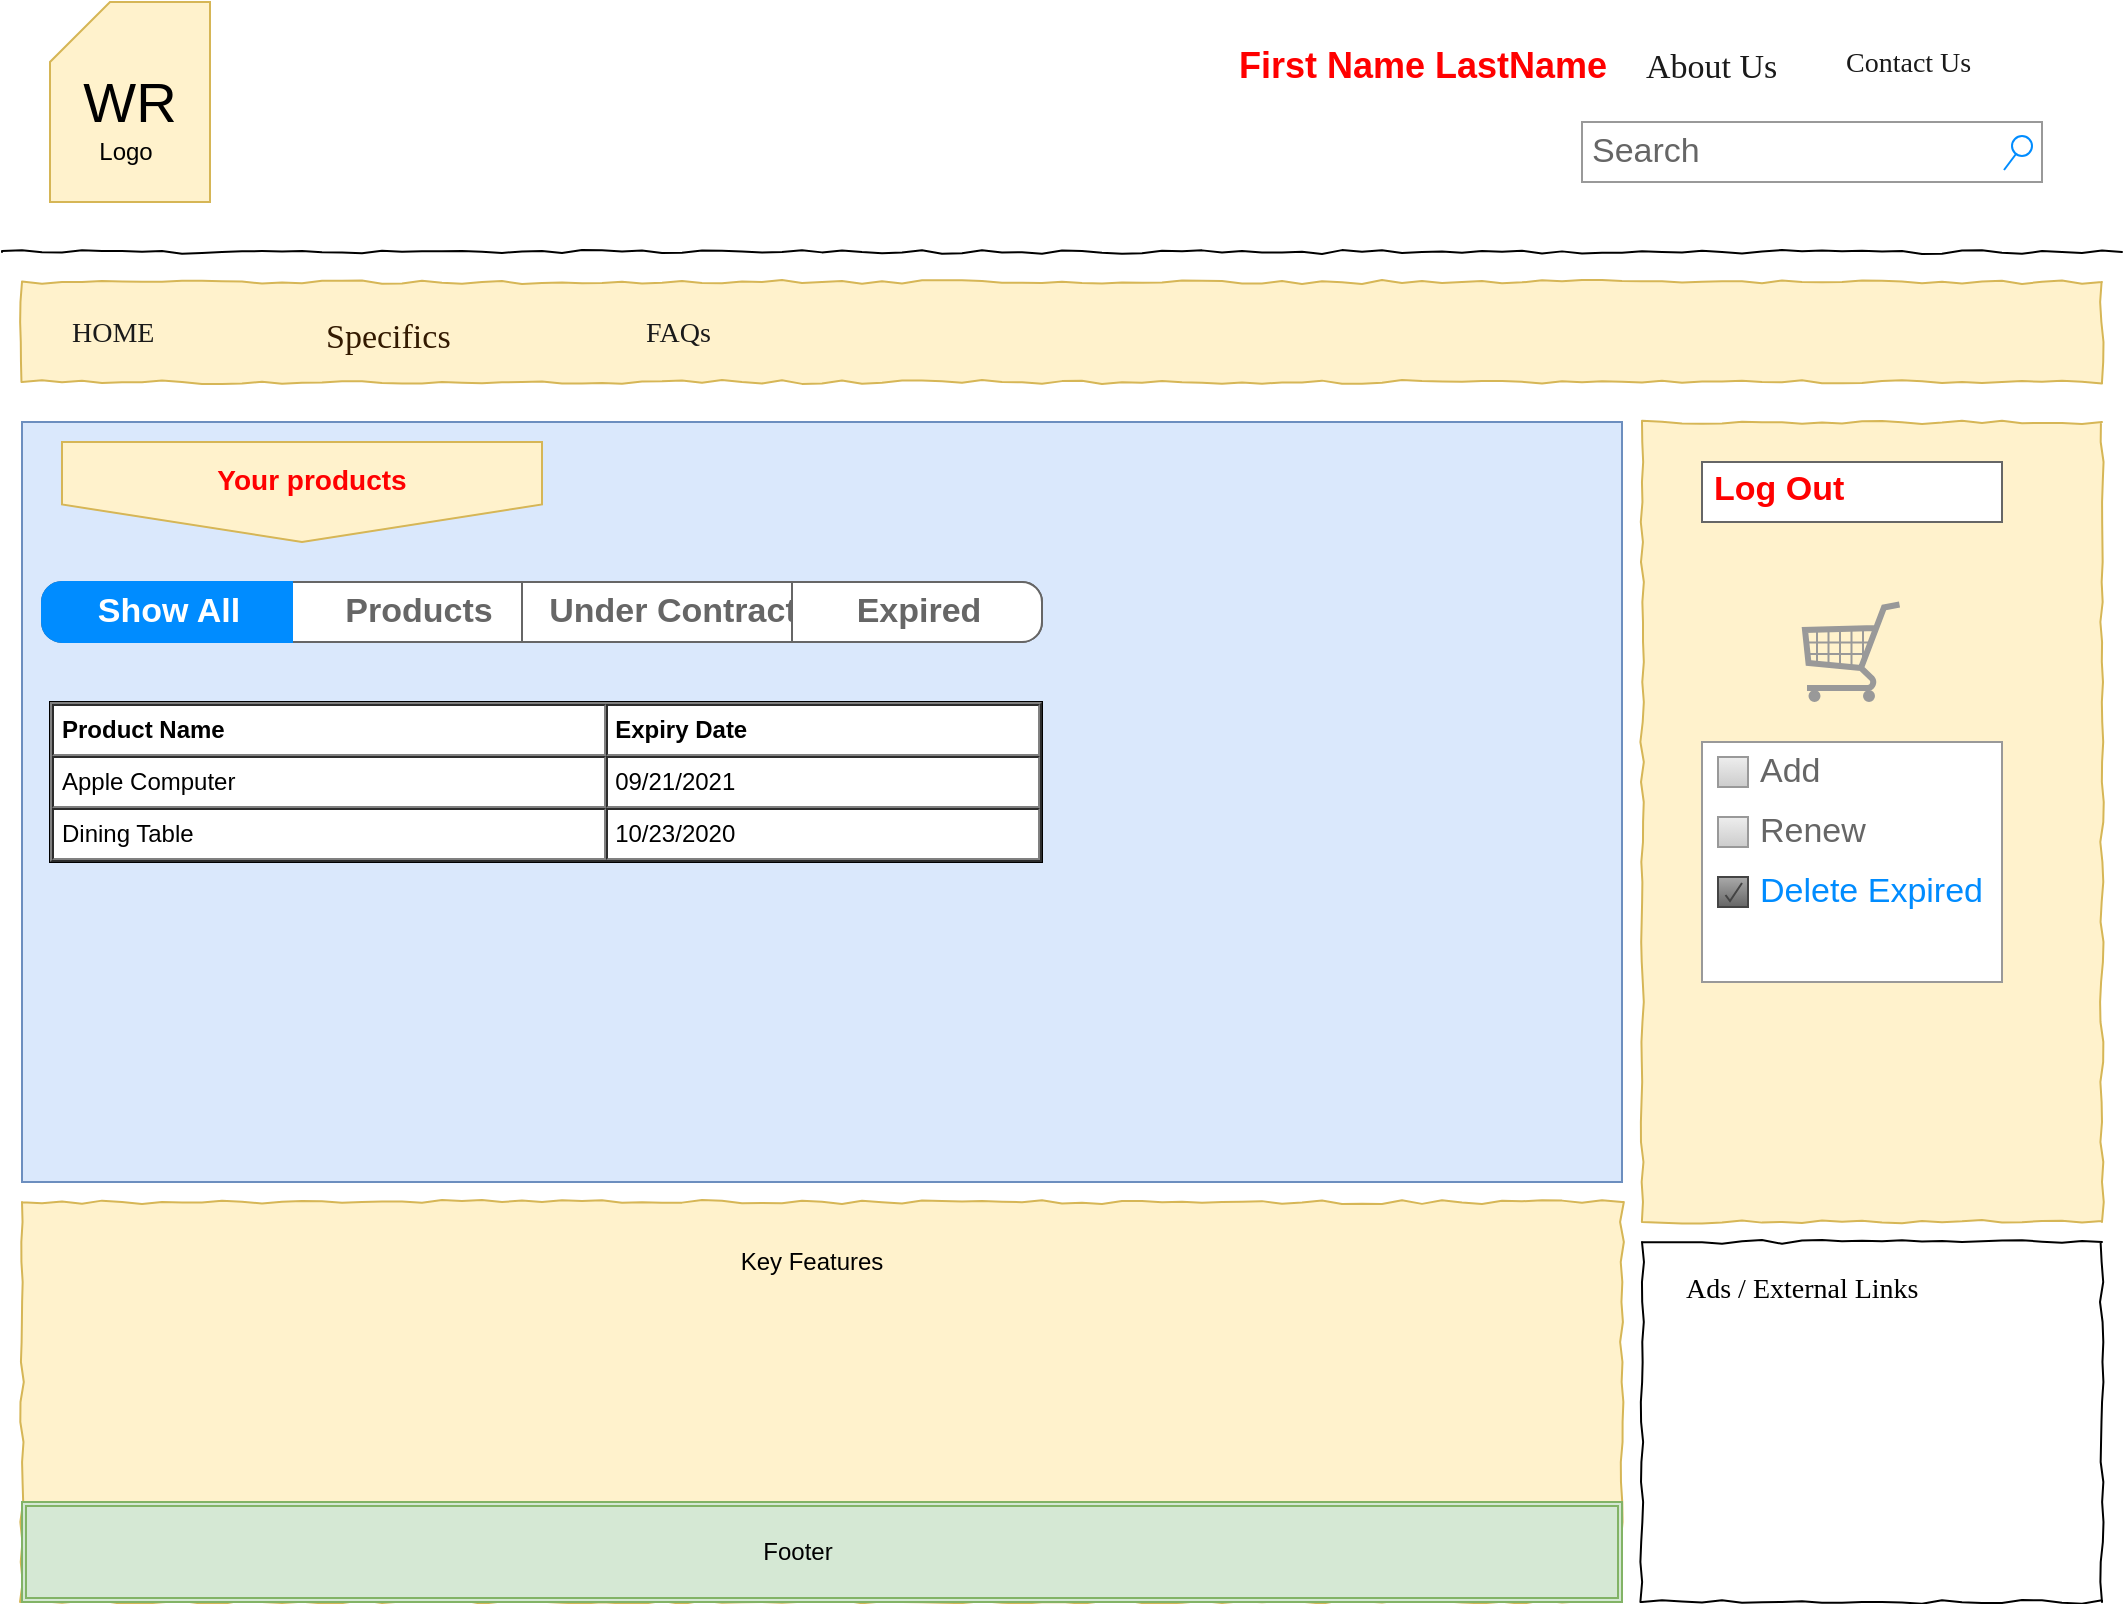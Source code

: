 <mxfile version="13.6.6" type="github">
  <diagram name="Page-1" id="03018318-947c-dd8e-b7a3-06fadd420f32">
    <mxGraphModel dx="1022" dy="580" grid="1" gridSize="10" guides="1" tooltips="1" connect="1" arrows="1" fold="1" page="1" pageScale="1" pageWidth="1100" pageHeight="850" background="#ffffff" math="0" shadow="0">
      <root>
        <mxCell id="0" />
        <mxCell id="1" parent="0" />
        <mxCell id="677b7b8949515195-4" value="&lt;font style=&quot;font-size: 17px&quot; color=&quot;#1a1a1a&quot;&gt;About Us&lt;/font&gt;" style="text;html=1;points=[];align=left;verticalAlign=top;spacingTop=-4;fontSize=14;fontFamily=Verdana" parent="1" vertex="1">
          <mxGeometry x="840" y="40" width="60" height="20" as="geometry" />
        </mxCell>
        <mxCell id="677b7b8949515195-5" value="&lt;font color=&quot;#1a1a1a&quot;&gt;Contact Us&lt;/font&gt;" style="text;html=1;points=[];align=left;verticalAlign=top;spacingTop=-4;fontSize=14;fontFamily=Verdana" parent="1" vertex="1">
          <mxGeometry x="940" y="40" width="60" height="20" as="geometry" />
        </mxCell>
        <mxCell id="677b7b8949515195-9" value="" style="line;strokeWidth=1;html=1;rounded=0;shadow=0;labelBackgroundColor=none;fillColor=none;fontFamily=Verdana;fontSize=14;fontColor=#000000;align=center;comic=1;" parent="1" vertex="1">
          <mxGeometry x="20" y="140" width="1060" height="10" as="geometry" />
        </mxCell>
        <mxCell id="677b7b8949515195-10" value="" style="whiteSpace=wrap;html=1;rounded=0;shadow=0;labelBackgroundColor=none;strokeWidth=1;fillColor=#fff2cc;fontFamily=Verdana;fontSize=12;align=center;comic=1;strokeColor=#d6b656;" parent="1" vertex="1">
          <mxGeometry x="30" y="160" width="1040" height="50" as="geometry" />
        </mxCell>
        <mxCell id="677b7b8949515195-11" value="&lt;font color=&quot;#1a1a1a&quot;&gt;HOME&lt;/font&gt;" style="text;html=1;points=[];align=left;verticalAlign=top;spacingTop=-4;fontSize=14;fontFamily=Verdana" parent="1" vertex="1">
          <mxGeometry x="53" y="175" width="58" height="15" as="geometry" />
        </mxCell>
        <mxCell id="677b7b8949515195-12" value="&lt;font size=&quot;1&quot; color=&quot;#331a00&quot;&gt;&lt;span style=&quot;font-size: 17px&quot;&gt;Specifics&lt;/span&gt;&lt;/font&gt;" style="text;html=1;points=[];align=left;verticalAlign=top;spacingTop=-4;fontSize=14;fontFamily=Verdana" parent="1" vertex="1">
          <mxGeometry x="180" y="175" width="58" height="20" as="geometry" />
        </mxCell>
        <mxCell id="677b7b8949515195-13" value="&lt;font color=&quot;#1a1a1a&quot;&gt;FAQs&lt;/font&gt;" style="text;html=1;points=[];align=left;verticalAlign=top;spacingTop=-4;fontSize=14;fontFamily=Verdana" parent="1" vertex="1">
          <mxGeometry x="340" y="175" width="58" height="20" as="geometry" />
        </mxCell>
        <mxCell id="677b7b8949515195-15" value="&lt;div style=&quot;text-align: justify&quot;&gt;&lt;br&gt;&lt;/div&gt;&lt;div style=&quot;text-align: justify&quot;&gt;&lt;br&gt;&lt;/div&gt;&lt;div style=&quot;text-align: justify&quot;&gt;&lt;br&gt;&lt;/div&gt;" style="whiteSpace=wrap;html=1;rounded=0;shadow=0;labelBackgroundColor=none;strokeWidth=1;fillColor=#fff2cc;fontFamily=Verdana;fontSize=12;align=center;verticalAlign=top;spacing=10;comic=1;strokeColor=#d6b656;" parent="1" vertex="1">
          <mxGeometry x="30" y="620" width="800" height="200" as="geometry" />
        </mxCell>
        <mxCell id="677b7b8949515195-16" value="" style="verticalLabelPosition=bottom;shadow=0;dashed=0;align=center;html=1;verticalAlign=top;strokeWidth=1;shape=mxgraph.mockup.graphics.simpleIcon;strokeColor=#999999;rounded=0;labelBackgroundColor=none;fontFamily=Verdana;fontSize=14;fontColor=#000000;comic=1;" parent="1" vertex="1">
          <mxGeometry x="30" y="230" width="800" height="160" as="geometry" />
        </mxCell>
        <mxCell id="677b7b8949515195-25" value="" style="whiteSpace=wrap;html=1;rounded=0;shadow=0;labelBackgroundColor=none;strokeWidth=1;fillColor=#fff2cc;fontFamily=Verdana;fontSize=12;align=center;comic=1;strokeColor=#d6b656;" parent="1" vertex="1">
          <mxGeometry x="840" y="230" width="230" height="400" as="geometry" />
        </mxCell>
        <mxCell id="677b7b8949515195-26" value="" style="whiteSpace=wrap;html=1;rounded=0;shadow=0;labelBackgroundColor=none;strokeWidth=1;fillColor=none;fontFamily=Verdana;fontSize=12;align=center;comic=1;" parent="1" vertex="1">
          <mxGeometry x="840" y="640" width="230" height="180" as="geometry" />
        </mxCell>
        <mxCell id="677b7b8949515195-42" value="Ads / External Links" style="text;html=1;points=[];align=left;verticalAlign=top;spacingTop=-4;fontSize=14;fontFamily=Verdana" parent="1" vertex="1">
          <mxGeometry x="860" y="653" width="170" height="20" as="geometry" />
        </mxCell>
        <mxCell id="KRlAYUap2JPR7RObYWZh-1" value="" style="text;spacingTop=-5;whiteSpace=wrap;html=1;align=left;fontSize=12;fontFamily=Helvetica;fillColor=#dae8fc;strokeColor=#6c8ebf;" parent="1" vertex="1">
          <mxGeometry x="30" y="230" width="800" height="380" as="geometry" />
        </mxCell>
        <mxCell id="KRlAYUap2JPR7RObYWZh-3" value="Search" style="strokeWidth=1;shadow=0;dashed=0;align=center;html=1;shape=mxgraph.mockup.forms.searchBox;strokeColor=#999999;mainText=;strokeColor2=#008cff;fontColor=#666666;fontSize=17;align=left;spacingLeft=3;" parent="1" vertex="1">
          <mxGeometry x="810" y="80" width="230" height="30" as="geometry" />
        </mxCell>
        <mxCell id="KRlAYUap2JPR7RObYWZh-27" value="&lt;font style=&quot;font-size: 28px&quot;&gt;WR&lt;/font&gt;" style="shape=card;whiteSpace=wrap;html=1;fillColor=#fff2cc;strokeColor=#d6b656;" parent="1" vertex="1">
          <mxGeometry x="44" y="20" width="80" height="100" as="geometry" />
        </mxCell>
        <mxCell id="KRlAYUap2JPR7RObYWZh-29" value="Logo" style="text;html=1;strokeColor=none;fillColor=none;align=center;verticalAlign=middle;whiteSpace=wrap;rounded=0;" parent="1" vertex="1">
          <mxGeometry x="62" y="85" width="40" height="20" as="geometry" />
        </mxCell>
        <mxCell id="KRlAYUap2JPR7RObYWZh-37" value="" style="shape=ext;double=1;rounded=0;whiteSpace=wrap;html=1;fillColor=#d5e8d4;strokeColor=#82b366;" parent="1" vertex="1">
          <mxGeometry x="30" y="770" width="800" height="50" as="geometry" />
        </mxCell>
        <mxCell id="KRlAYUap2JPR7RObYWZh-38" value="Footer" style="text;html=1;strokeColor=none;fillColor=none;align=center;verticalAlign=middle;whiteSpace=wrap;rounded=0;" parent="1" vertex="1">
          <mxGeometry x="398" y="785" width="40" height="20" as="geometry" />
        </mxCell>
        <mxCell id="KRlAYUap2JPR7RObYWZh-40" value="Key Features" style="text;html=1;strokeColor=none;fillColor=none;align=center;verticalAlign=middle;whiteSpace=wrap;rounded=0;" parent="1" vertex="1">
          <mxGeometry x="260" y="640" width="330" height="20" as="geometry" />
        </mxCell>
        <mxCell id="HI-Tlmswq7qIfEQIFU9T-1" value="&lt;font color=&quot;#ff0000&quot; style=&quot;font-size: 18px&quot;&gt;First Name LastName&lt;/font&gt;" style="text;strokeColor=none;fillColor=none;html=1;fontSize=24;fontStyle=1;verticalAlign=middle;align=center;" parent="1" vertex="1">
          <mxGeometry x="570" y="30" width="320" height="40" as="geometry" />
        </mxCell>
        <mxCell id="HI-Tlmswq7qIfEQIFU9T-2" value="" style="verticalLabelPosition=bottom;shadow=0;dashed=0;align=center;html=1;verticalAlign=top;strokeWidth=1;shape=mxgraph.mockup.misc.shoppingCart;strokeColor=#999999;" parent="1" vertex="1">
          <mxGeometry x="920" y="320" width="50" height="50" as="geometry" />
        </mxCell>
        <mxCell id="HI-Tlmswq7qIfEQIFU9T-3" value="&lt;b&gt;&lt;font color=&quot;#ff0000&quot;&gt;Log Out&lt;/font&gt;&lt;/b&gt;" style="strokeWidth=1;shadow=0;dashed=0;align=center;html=1;shape=mxgraph.mockup.text.textBox;fontColor=#666666;align=left;fontSize=17;spacingLeft=4;spacingTop=-3;strokeColor=#666666;mainText=" parent="1" vertex="1">
          <mxGeometry x="870" y="250" width="150" height="30" as="geometry" />
        </mxCell>
        <mxCell id="HI-Tlmswq7qIfEQIFU9T-12" value="" style="shape=offPageConnector;whiteSpace=wrap;html=1;fillColor=#fff2cc;strokeColor=#d6b656;" parent="1" vertex="1">
          <mxGeometry x="50" y="240" width="240" height="50" as="geometry" />
        </mxCell>
        <mxCell id="HI-Tlmswq7qIfEQIFU9T-13" value="&lt;br style=&quot;font-size: 14px;&quot;&gt;Your products" style="text;html=1;strokeColor=none;fillColor=none;align=center;verticalAlign=middle;whiteSpace=wrap;rounded=0;fontStyle=1;fontSize=14;fontColor=#FF0000;" parent="1" vertex="1">
          <mxGeometry x="100" y="240" width="150" height="20" as="geometry" />
        </mxCell>
        <mxCell id="HI-Tlmswq7qIfEQIFU9T-14" value="" style="strokeWidth=1;shadow=0;dashed=0;align=center;html=1;shape=mxgraph.mockup.rrect;rSize=10;fillColor=#ffffff;strokeColor=#666666;fontSize=14;fontColor=#FF0000;" parent="1" vertex="1">
          <mxGeometry x="40" y="310" width="500" height="30" as="geometry" />
        </mxCell>
        <mxCell id="HI-Tlmswq7qIfEQIFU9T-15" value="Products" style="strokeColor=inherit;fillColor=inherit;gradientColor=inherit;strokeWidth=1;shadow=0;dashed=0;align=center;html=1;shape=mxgraph.mockup.rrect;rSize=0;fontSize=17;fontColor=#666666;fontStyle=1;resizeHeight=1;" parent="HI-Tlmswq7qIfEQIFU9T-14" vertex="1">
          <mxGeometry width="125" height="30" relative="1" as="geometry">
            <mxPoint x="125" as="offset" />
          </mxGeometry>
        </mxCell>
        <mxCell id="HI-Tlmswq7qIfEQIFU9T-16" value="Under Contract" style="strokeColor=inherit;fillColor=inherit;gradientColor=inherit;strokeWidth=1;shadow=0;dashed=0;align=center;html=1;shape=mxgraph.mockup.rrect;rSize=0;fontSize=17;fontColor=#666666;fontStyle=1;resizeHeight=1;" parent="HI-Tlmswq7qIfEQIFU9T-14" vertex="1">
          <mxGeometry width="150" height="30" relative="1" as="geometry">
            <mxPoint x="240" as="offset" />
          </mxGeometry>
        </mxCell>
        <mxCell id="HI-Tlmswq7qIfEQIFU9T-17" value="Expired" style="strokeColor=inherit;fillColor=inherit;gradientColor=inherit;strokeWidth=1;shadow=0;dashed=0;align=center;html=1;shape=mxgraph.mockup.rightButton;rSize=10;fontSize=17;fontColor=#666666;fontStyle=1;resizeHeight=1;" parent="HI-Tlmswq7qIfEQIFU9T-14" vertex="1">
          <mxGeometry x="1" width="125" height="30" relative="1" as="geometry">
            <mxPoint x="-125" as="offset" />
          </mxGeometry>
        </mxCell>
        <mxCell id="HI-Tlmswq7qIfEQIFU9T-18" value="Show All" style="strokeWidth=1;shadow=0;dashed=0;align=center;html=1;shape=mxgraph.mockup.leftButton;rSize=10;fontSize=17;fontColor=#ffffff;fontStyle=1;fillColor=#008cff;strokeColor=#008cff;resizeHeight=1;" parent="HI-Tlmswq7qIfEQIFU9T-14" vertex="1">
          <mxGeometry width="125" height="30" relative="1" as="geometry" />
        </mxCell>
        <mxCell id="HI-Tlmswq7qIfEQIFU9T-19" value="" style="strokeWidth=1;shadow=0;dashed=0;align=center;html=1;shape=mxgraph.mockup.forms.rrect;rSize=0;strokeColor=#999999;fillColor=#ffffff;recursiveResize=0;fontSize=14;fontColor=#FF0000;" parent="1" vertex="1">
          <mxGeometry x="870" y="390" width="150" height="120" as="geometry" />
        </mxCell>
        <mxCell id="HI-Tlmswq7qIfEQIFU9T-20" value="Add" style="strokeWidth=1;shadow=0;dashed=0;align=center;html=1;shape=mxgraph.mockup.forms.rrect;rSize=0;fillColor=#eeeeee;strokeColor=#999999;gradientColor=#cccccc;align=left;spacingLeft=4;fontSize=17;fontColor=#666666;labelPosition=right;" parent="HI-Tlmswq7qIfEQIFU9T-19" vertex="1">
          <mxGeometry x="8" y="7.5" width="15" height="15" as="geometry" />
        </mxCell>
        <mxCell id="HI-Tlmswq7qIfEQIFU9T-21" value="Renew" style="strokeWidth=1;shadow=0;dashed=0;align=center;html=1;shape=mxgraph.mockup.forms.rrect;rSize=0;fillColor=#eeeeee;strokeColor=#999999;gradientColor=#cccccc;align=left;spacingLeft=4;fontSize=17;fontColor=#666666;labelPosition=right;" parent="HI-Tlmswq7qIfEQIFU9T-19" vertex="1">
          <mxGeometry x="8" y="37.5" width="15" height="15" as="geometry" />
        </mxCell>
        <mxCell id="HI-Tlmswq7qIfEQIFU9T-22" value="Delete Expired" style="strokeWidth=1;shadow=0;dashed=0;align=center;html=1;shape=mxgraph.mockup.forms.checkbox;rSize=0;resizable=0;fillColor=#aaaaaa;strokeColor=#444444;gradientColor=#666666;align=left;spacingLeft=4;fontSize=17;fontColor=#008cff;labelPosition=right;" parent="HI-Tlmswq7qIfEQIFU9T-19" vertex="1">
          <mxGeometry x="8" y="67.5" width="15" height="15" as="geometry" />
        </mxCell>
        <mxCell id="HI-Tlmswq7qIfEQIFU9T-25" value="&lt;table cellpadding=&quot;4&quot; cellspacing=&quot;0&quot; border=&quot;1&quot; style=&quot;font-size: 1em ; width: 100% ; height: 100%&quot;&gt;&lt;tbody&gt;&lt;tr&gt;&lt;th&gt;Product Name&lt;/th&gt;&lt;th&gt;Expiry Date&lt;/th&gt;&lt;/tr&gt;&lt;tr&gt;&lt;td&gt;Apple Computer&lt;/td&gt;&lt;td&gt;09/21/2021&lt;/td&gt;&lt;/tr&gt;&lt;tr&gt;&lt;td&gt;Dining Table&lt;/td&gt;&lt;td&gt;10/23/2020&lt;/td&gt;&lt;/tr&gt;&lt;/tbody&gt;&lt;/table&gt; " style="verticalAlign=top;align=left;overflow=fill;fontSize=12;fontFamily=Helvetica;html=1" parent="1" vertex="1">
          <mxGeometry x="44" y="370" width="496" height="80" as="geometry" />
        </mxCell>
      </root>
    </mxGraphModel>
  </diagram>
</mxfile>

